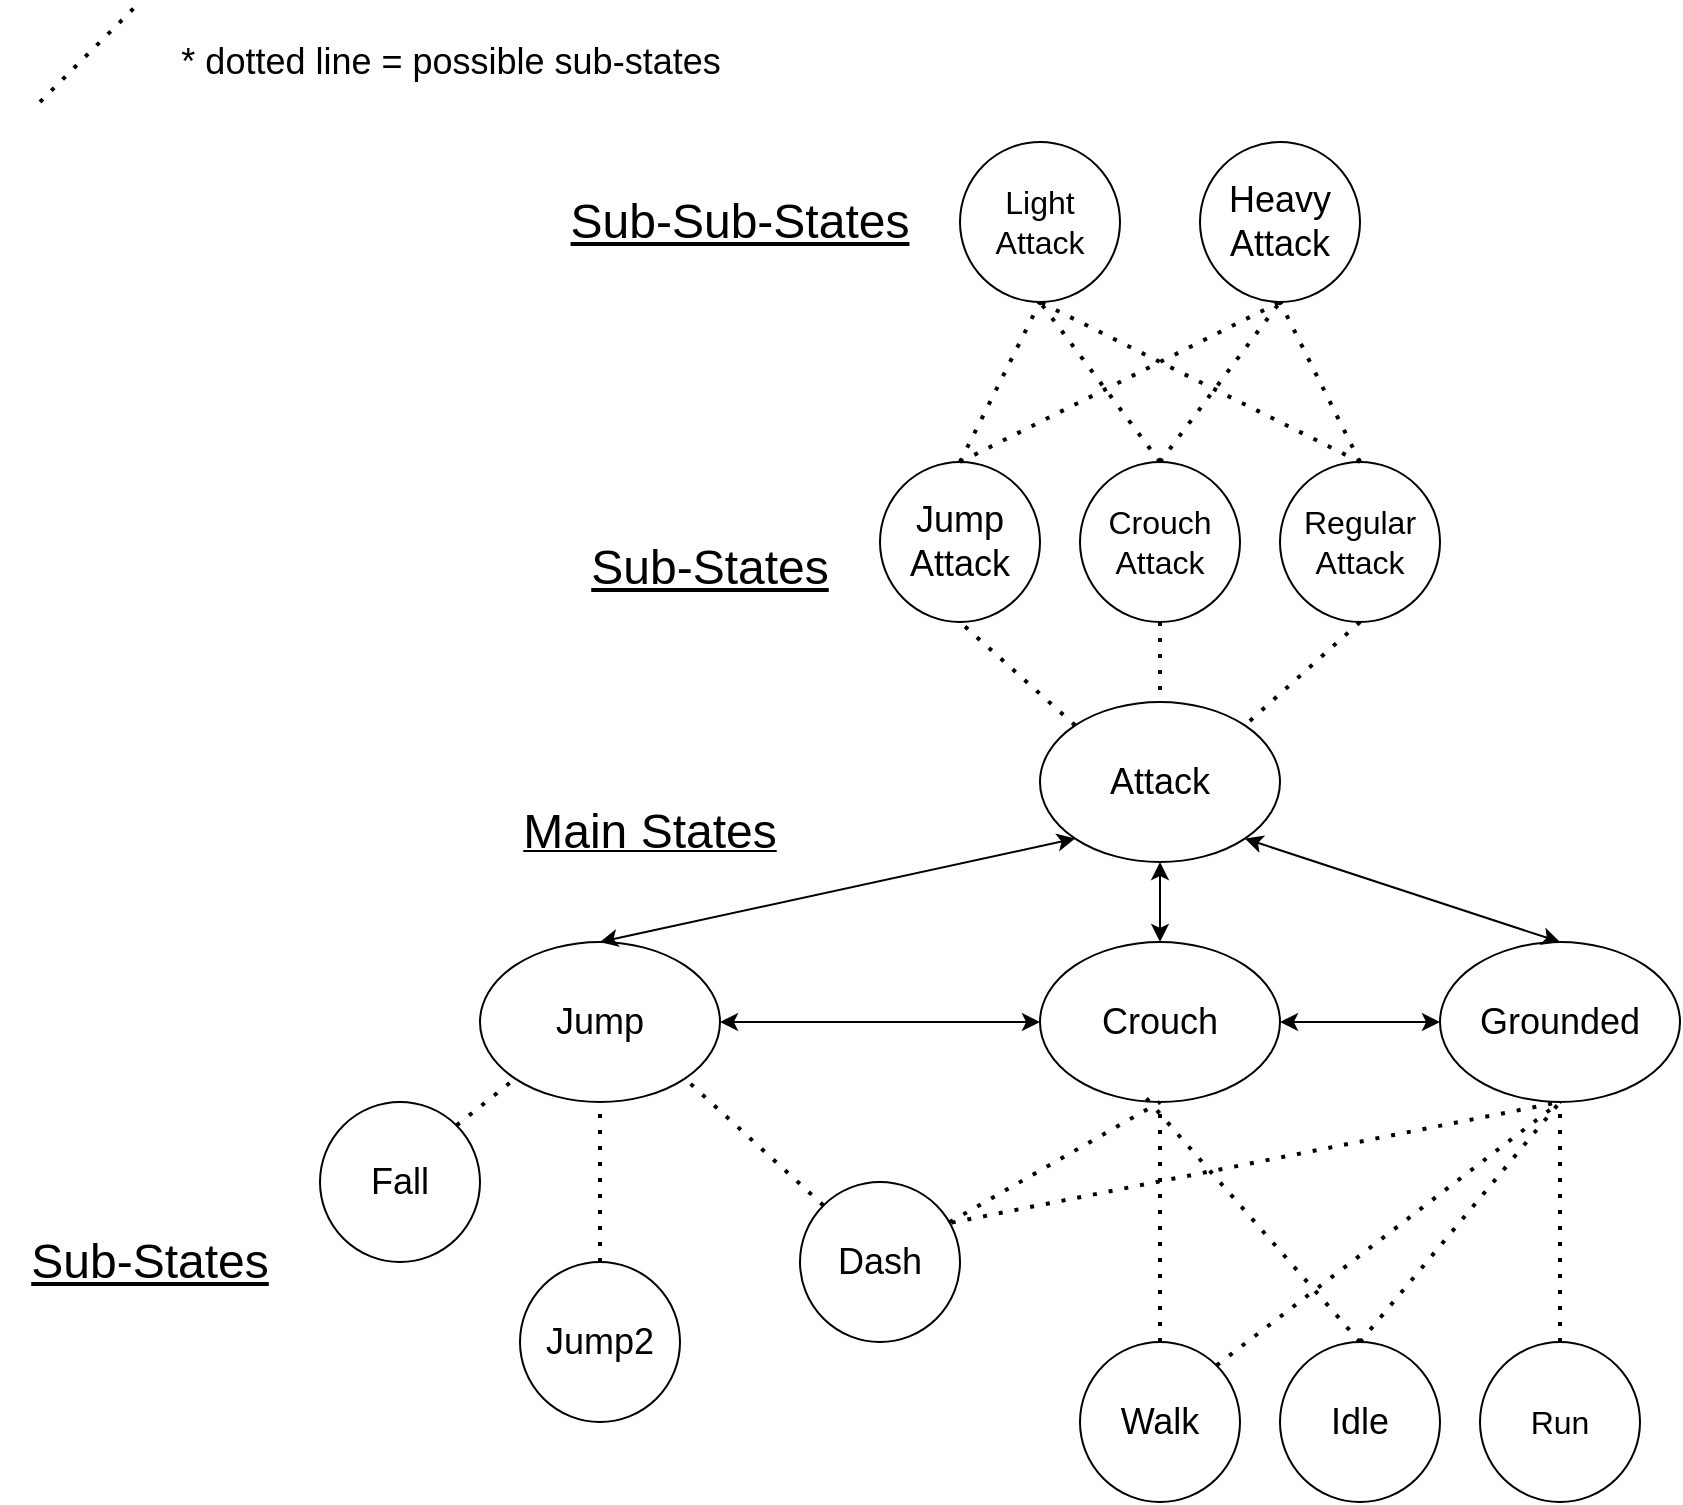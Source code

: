 <mxfile version="22.1.18" type="github">
  <diagram name="Page-1" id="HyB89YEGMgdqJpWn22gh">
    <mxGraphModel dx="1195" dy="628" grid="1" gridSize="10" guides="1" tooltips="1" connect="1" arrows="1" fold="1" page="1" pageScale="1" pageWidth="850" pageHeight="1100" math="0" shadow="0">
      <root>
        <mxCell id="0" />
        <mxCell id="1" parent="0" />
        <mxCell id="dvCwRdVUFwLJAt1pq-4H-1" value="&lt;font style=&quot;font-size: 18px;&quot;&gt;Grounded&lt;/font&gt;" style="ellipse;whiteSpace=wrap;html=1;" vertex="1" parent="1">
          <mxGeometry x="720" y="480" width="120" height="80" as="geometry" />
        </mxCell>
        <mxCell id="dvCwRdVUFwLJAt1pq-4H-2" value="&lt;font style=&quot;font-size: 18px;&quot;&gt;Idle&lt;/font&gt;" style="ellipse;whiteSpace=wrap;html=1;" vertex="1" parent="1">
          <mxGeometry x="640" y="680" width="80" height="80" as="geometry" />
        </mxCell>
        <mxCell id="dvCwRdVUFwLJAt1pq-4H-3" value="&lt;font style=&quot;font-size: 18px;&quot;&gt;Walk&lt;/font&gt;" style="ellipse;whiteSpace=wrap;html=1;" vertex="1" parent="1">
          <mxGeometry x="540" y="680" width="80" height="80" as="geometry" />
        </mxCell>
        <mxCell id="dvCwRdVUFwLJAt1pq-4H-4" value="&lt;font size=&quot;3&quot;&gt;Run&lt;/font&gt;" style="ellipse;whiteSpace=wrap;html=1;" vertex="1" parent="1">
          <mxGeometry x="740" y="680" width="80" height="80" as="geometry" />
        </mxCell>
        <mxCell id="dvCwRdVUFwLJAt1pq-4H-5" value="" style="endArrow=none;dashed=1;html=1;dashPattern=1 3;strokeWidth=2;rounded=0;exitX=1;exitY=0;exitDx=0;exitDy=0;entryX=0.5;entryY=1;entryDx=0;entryDy=0;" edge="1" parent="1" source="dvCwRdVUFwLJAt1pq-4H-3" target="dvCwRdVUFwLJAt1pq-4H-1">
          <mxGeometry width="50" height="50" relative="1" as="geometry">
            <mxPoint x="630" y="600" as="sourcePoint" />
            <mxPoint x="630" y="560" as="targetPoint" />
          </mxGeometry>
        </mxCell>
        <mxCell id="dvCwRdVUFwLJAt1pq-4H-6" value="" style="endArrow=none;dashed=1;html=1;dashPattern=1 3;strokeWidth=2;rounded=0;exitX=0.5;exitY=0;exitDx=0;exitDy=0;entryX=0.5;entryY=1;entryDx=0;entryDy=0;" edge="1" parent="1" source="dvCwRdVUFwLJAt1pq-4H-2" target="dvCwRdVUFwLJAt1pq-4H-1">
          <mxGeometry width="50" height="50" relative="1" as="geometry">
            <mxPoint x="638" y="622" as="sourcePoint" />
            <mxPoint x="688" y="558" as="targetPoint" />
          </mxGeometry>
        </mxCell>
        <mxCell id="dvCwRdVUFwLJAt1pq-4H-7" value="" style="endArrow=none;dashed=1;html=1;dashPattern=1 3;strokeWidth=2;rounded=0;exitX=0.5;exitY=0;exitDx=0;exitDy=0;entryX=0.5;entryY=1;entryDx=0;entryDy=0;" edge="1" parent="1" source="dvCwRdVUFwLJAt1pq-4H-4" target="dvCwRdVUFwLJAt1pq-4H-1">
          <mxGeometry width="50" height="50" relative="1" as="geometry">
            <mxPoint x="648" y="632" as="sourcePoint" />
            <mxPoint x="698" y="568" as="targetPoint" />
          </mxGeometry>
        </mxCell>
        <mxCell id="dvCwRdVUFwLJAt1pq-4H-8" value="&lt;font style=&quot;font-size: 18px;&quot;&gt;Crouch&lt;/font&gt;" style="ellipse;whiteSpace=wrap;html=1;" vertex="1" parent="1">
          <mxGeometry x="520" y="480" width="120" height="80" as="geometry" />
        </mxCell>
        <mxCell id="dvCwRdVUFwLJAt1pq-4H-10" value="" style="endArrow=none;dashed=1;html=1;dashPattern=1 3;strokeWidth=2;rounded=0;exitX=0.5;exitY=0;exitDx=0;exitDy=0;entryX=0.442;entryY=0.975;entryDx=0;entryDy=0;entryPerimeter=0;" edge="1" parent="1" source="dvCwRdVUFwLJAt1pq-4H-2" target="dvCwRdVUFwLJAt1pq-4H-8">
          <mxGeometry width="50" height="50" relative="1" as="geometry">
            <mxPoint x="810" y="650" as="sourcePoint" />
            <mxPoint x="790" y="570" as="targetPoint" />
          </mxGeometry>
        </mxCell>
        <mxCell id="dvCwRdVUFwLJAt1pq-4H-11" value="" style="endArrow=none;dashed=1;html=1;dashPattern=1 3;strokeWidth=2;rounded=0;exitX=0.5;exitY=0;exitDx=0;exitDy=0;" edge="1" parent="1" source="dvCwRdVUFwLJAt1pq-4H-3">
          <mxGeometry width="50" height="50" relative="1" as="geometry">
            <mxPoint x="782" y="662" as="sourcePoint" />
            <mxPoint x="580" y="560" as="targetPoint" />
          </mxGeometry>
        </mxCell>
        <mxCell id="dvCwRdVUFwLJAt1pq-4H-12" value="" style="endArrow=classic;startArrow=classic;html=1;rounded=0;entryX=0;entryY=0.5;entryDx=0;entryDy=0;" edge="1" parent="1" source="dvCwRdVUFwLJAt1pq-4H-8" target="dvCwRdVUFwLJAt1pq-4H-1">
          <mxGeometry width="50" height="50" relative="1" as="geometry">
            <mxPoint x="640" y="570" as="sourcePoint" />
            <mxPoint x="710.711" y="520" as="targetPoint" />
          </mxGeometry>
        </mxCell>
        <mxCell id="dvCwRdVUFwLJAt1pq-4H-13" value="" style="endArrow=none;dashed=1;html=1;dashPattern=1 3;strokeWidth=2;rounded=0;" edge="1" parent="1">
          <mxGeometry width="50" height="50" relative="1" as="geometry">
            <mxPoint x="20" y="60" as="sourcePoint" />
            <mxPoint x="70" y="10" as="targetPoint" />
          </mxGeometry>
        </mxCell>
        <mxCell id="dvCwRdVUFwLJAt1pq-4H-14" value="&lt;font style=&quot;font-size: 18px;&quot;&gt;* dotted line = possible sub-states&lt;/font&gt;" style="text;html=1;align=center;verticalAlign=middle;resizable=0;points=[];autosize=1;strokeColor=none;fillColor=none;" vertex="1" parent="1">
          <mxGeometry x="80" y="20" width="290" height="40" as="geometry" />
        </mxCell>
        <mxCell id="dvCwRdVUFwLJAt1pq-4H-15" value="&lt;font style=&quot;font-size: 18px;&quot;&gt;Jump&lt;/font&gt;" style="ellipse;whiteSpace=wrap;html=1;" vertex="1" parent="1">
          <mxGeometry x="240" y="480" width="120" height="80" as="geometry" />
        </mxCell>
        <mxCell id="dvCwRdVUFwLJAt1pq-4H-16" value="" style="endArrow=classic;startArrow=classic;html=1;rounded=0;exitX=1;exitY=0.5;exitDx=0;exitDy=0;entryX=0;entryY=0.5;entryDx=0;entryDy=0;" edge="1" parent="1" source="dvCwRdVUFwLJAt1pq-4H-15" target="dvCwRdVUFwLJAt1pq-4H-8">
          <mxGeometry width="50" height="50" relative="1" as="geometry">
            <mxPoint x="420" y="550" as="sourcePoint" />
            <mxPoint x="470" y="500" as="targetPoint" />
          </mxGeometry>
        </mxCell>
        <mxCell id="dvCwRdVUFwLJAt1pq-4H-18" value="&lt;font style=&quot;font-size: 18px;&quot;&gt;Fall&lt;/font&gt;" style="ellipse;whiteSpace=wrap;html=1;" vertex="1" parent="1">
          <mxGeometry x="160" y="560" width="80" height="80" as="geometry" />
        </mxCell>
        <mxCell id="dvCwRdVUFwLJAt1pq-4H-19" value="&lt;font style=&quot;font-size: 18px;&quot;&gt;Dash&lt;/font&gt;" style="ellipse;whiteSpace=wrap;html=1;" vertex="1" parent="1">
          <mxGeometry x="400" y="600" width="80" height="80" as="geometry" />
        </mxCell>
        <mxCell id="dvCwRdVUFwLJAt1pq-4H-20" value="&lt;font style=&quot;font-size: 18px;&quot;&gt;Jump2&lt;/font&gt;" style="ellipse;whiteSpace=wrap;html=1;" vertex="1" parent="1">
          <mxGeometry x="260" y="640" width="80" height="80" as="geometry" />
        </mxCell>
        <mxCell id="dvCwRdVUFwLJAt1pq-4H-21" value="" style="endArrow=none;dashed=1;html=1;dashPattern=1 3;strokeWidth=2;rounded=0;exitX=1;exitY=0;exitDx=0;exitDy=0;entryX=0;entryY=1;entryDx=0;entryDy=0;" edge="1" parent="1" source="dvCwRdVUFwLJAt1pq-4H-18" target="dvCwRdVUFwLJAt1pq-4H-15">
          <mxGeometry width="50" height="50" relative="1" as="geometry">
            <mxPoint x="220" y="660" as="sourcePoint" />
            <mxPoint x="240" y="580" as="targetPoint" />
          </mxGeometry>
        </mxCell>
        <mxCell id="dvCwRdVUFwLJAt1pq-4H-22" value="" style="endArrow=none;dashed=1;html=1;dashPattern=1 3;strokeWidth=2;rounded=0;exitX=0.5;exitY=0;exitDx=0;exitDy=0;entryX=0.5;entryY=1;entryDx=0;entryDy=0;" edge="1" parent="1" source="dvCwRdVUFwLJAt1pq-4H-20" target="dvCwRdVUFwLJAt1pq-4H-15">
          <mxGeometry width="50" height="50" relative="1" as="geometry">
            <mxPoint x="198" y="622" as="sourcePoint" />
            <mxPoint x="248" y="568" as="targetPoint" />
            <Array as="points" />
          </mxGeometry>
        </mxCell>
        <mxCell id="dvCwRdVUFwLJAt1pq-4H-23" value="" style="endArrow=none;dashed=1;html=1;dashPattern=1 3;strokeWidth=2;rounded=0;exitX=0;exitY=0;exitDx=0;exitDy=0;entryX=1;entryY=1;entryDx=0;entryDy=0;" edge="1" parent="1" source="dvCwRdVUFwLJAt1pq-4H-19" target="dvCwRdVUFwLJAt1pq-4H-15">
          <mxGeometry width="50" height="50" relative="1" as="geometry">
            <mxPoint x="382" y="622" as="sourcePoint" />
            <mxPoint x="332" y="568" as="targetPoint" />
            <Array as="points" />
          </mxGeometry>
        </mxCell>
        <mxCell id="dvCwRdVUFwLJAt1pq-4H-24" value="&lt;font style=&quot;font-size: 18px;&quot;&gt;Attack&lt;/font&gt;" style="ellipse;whiteSpace=wrap;html=1;" vertex="1" parent="1">
          <mxGeometry x="520" y="360" width="120" height="80" as="geometry" />
        </mxCell>
        <mxCell id="dvCwRdVUFwLJAt1pq-4H-25" value="" style="endArrow=classic;startArrow=classic;html=1;rounded=0;exitX=0;exitY=1;exitDx=0;exitDy=0;entryX=0.5;entryY=0;entryDx=0;entryDy=0;" edge="1" parent="1" source="dvCwRdVUFwLJAt1pq-4H-24" target="dvCwRdVUFwLJAt1pq-4H-15">
          <mxGeometry width="50" height="50" relative="1" as="geometry">
            <mxPoint x="215" y="430" as="sourcePoint" />
            <mxPoint x="395" y="420" as="targetPoint" />
          </mxGeometry>
        </mxCell>
        <mxCell id="dvCwRdVUFwLJAt1pq-4H-26" value="" style="endArrow=classic;startArrow=classic;html=1;rounded=0;exitX=0.5;exitY=1;exitDx=0;exitDy=0;entryX=0.5;entryY=0;entryDx=0;entryDy=0;" edge="1" parent="1" source="dvCwRdVUFwLJAt1pq-4H-24" target="dvCwRdVUFwLJAt1pq-4H-8">
          <mxGeometry width="50" height="50" relative="1" as="geometry">
            <mxPoint x="350" y="540" as="sourcePoint" />
            <mxPoint x="530" y="530" as="targetPoint" />
          </mxGeometry>
        </mxCell>
        <mxCell id="dvCwRdVUFwLJAt1pq-4H-27" value="" style="endArrow=classic;startArrow=classic;html=1;rounded=0;exitX=1;exitY=1;exitDx=0;exitDy=0;entryX=0.5;entryY=0;entryDx=0;entryDy=0;" edge="1" parent="1" source="dvCwRdVUFwLJAt1pq-4H-24" target="dvCwRdVUFwLJAt1pq-4H-1">
          <mxGeometry width="50" height="50" relative="1" as="geometry">
            <mxPoint x="470" y="290" as="sourcePoint" />
            <mxPoint x="590" y="490" as="targetPoint" />
          </mxGeometry>
        </mxCell>
        <mxCell id="dvCwRdVUFwLJAt1pq-4H-29" value="&lt;font style=&quot;font-size: 18px;&quot;&gt;Jump&lt;br&gt;Attack&lt;/font&gt;" style="ellipse;whiteSpace=wrap;html=1;" vertex="1" parent="1">
          <mxGeometry x="440" y="240" width="80" height="80" as="geometry" />
        </mxCell>
        <mxCell id="dvCwRdVUFwLJAt1pq-4H-31" value="&lt;font style=&quot;font-size: 18px;&quot;&gt;Heavy&lt;br&gt;Attack&lt;/font&gt;" style="ellipse;whiteSpace=wrap;html=1;" vertex="1" parent="1">
          <mxGeometry x="600" y="80" width="80" height="80" as="geometry" />
        </mxCell>
        <mxCell id="dvCwRdVUFwLJAt1pq-4H-32" value="&lt;font size=&quot;3&quot;&gt;Crouch&lt;br&gt;Attack&lt;br&gt;&lt;/font&gt;" style="ellipse;whiteSpace=wrap;html=1;" vertex="1" parent="1">
          <mxGeometry x="540" y="240" width="80" height="80" as="geometry" />
        </mxCell>
        <mxCell id="dvCwRdVUFwLJAt1pq-4H-34" value="&lt;font size=&quot;3&quot;&gt;Light&lt;br&gt;Attack&lt;br&gt;&lt;/font&gt;" style="ellipse;whiteSpace=wrap;html=1;" vertex="1" parent="1">
          <mxGeometry x="480" y="80" width="80" height="80" as="geometry" />
        </mxCell>
        <mxCell id="dvCwRdVUFwLJAt1pq-4H-35" value="&lt;font size=&quot;3&quot;&gt;Regular&lt;br&gt;Attack&lt;br&gt;&lt;/font&gt;" style="ellipse;whiteSpace=wrap;html=1;" vertex="1" parent="1">
          <mxGeometry x="640" y="240" width="80" height="80" as="geometry" />
        </mxCell>
        <mxCell id="dvCwRdVUFwLJAt1pq-4H-37" value="" style="endArrow=none;dashed=1;html=1;dashPattern=1 3;strokeWidth=2;rounded=0;exitX=0.5;exitY=1;exitDx=0;exitDy=0;entryX=1;entryY=0;entryDx=0;entryDy=0;" edge="1" parent="1" source="dvCwRdVUFwLJAt1pq-4H-35" target="dvCwRdVUFwLJAt1pq-4H-24">
          <mxGeometry width="50" height="50" relative="1" as="geometry">
            <mxPoint x="757" y="432" as="sourcePoint" />
            <mxPoint x="650" y="350" as="targetPoint" />
          </mxGeometry>
        </mxCell>
        <mxCell id="dvCwRdVUFwLJAt1pq-4H-38" value="" style="endArrow=none;dashed=1;html=1;dashPattern=1 3;strokeWidth=2;rounded=0;exitX=0.5;exitY=1;exitDx=0;exitDy=0;entryX=0.5;entryY=0;entryDx=0;entryDy=0;" edge="1" parent="1" source="dvCwRdVUFwLJAt1pq-4H-32" target="dvCwRdVUFwLJAt1pq-4H-24">
          <mxGeometry width="50" height="50" relative="1" as="geometry">
            <mxPoint x="690" y="330" as="sourcePoint" />
            <mxPoint x="632" y="382" as="targetPoint" />
          </mxGeometry>
        </mxCell>
        <mxCell id="dvCwRdVUFwLJAt1pq-4H-39" value="" style="endArrow=none;dashed=1;html=1;dashPattern=1 3;strokeWidth=2;rounded=0;exitX=0;exitY=0;exitDx=0;exitDy=0;entryX=0.5;entryY=1;entryDx=0;entryDy=0;" edge="1" parent="1" source="dvCwRdVUFwLJAt1pq-4H-24" target="dvCwRdVUFwLJAt1pq-4H-29">
          <mxGeometry width="50" height="50" relative="1" as="geometry">
            <mxPoint x="700" y="340" as="sourcePoint" />
            <mxPoint x="642" y="392" as="targetPoint" />
          </mxGeometry>
        </mxCell>
        <mxCell id="dvCwRdVUFwLJAt1pq-4H-40" value="" style="endArrow=none;dashed=1;html=1;dashPattern=1 3;strokeWidth=2;rounded=0;exitX=0.5;exitY=0;exitDx=0;exitDy=0;entryX=0.5;entryY=1;entryDx=0;entryDy=0;" edge="1" parent="1" source="dvCwRdVUFwLJAt1pq-4H-32" target="dvCwRdVUFwLJAt1pq-4H-31">
          <mxGeometry width="50" height="50" relative="1" as="geometry">
            <mxPoint x="578" y="232" as="sourcePoint" />
            <mxPoint x="520" y="180" as="targetPoint" />
          </mxGeometry>
        </mxCell>
        <mxCell id="dvCwRdVUFwLJAt1pq-4H-41" value="" style="endArrow=none;dashed=1;html=1;dashPattern=1 3;strokeWidth=2;rounded=0;exitX=0.5;exitY=0;exitDx=0;exitDy=0;entryX=0.5;entryY=1;entryDx=0;entryDy=0;" edge="1" parent="1" source="dvCwRdVUFwLJAt1pq-4H-35" target="dvCwRdVUFwLJAt1pq-4H-31">
          <mxGeometry width="50" height="50" relative="1" as="geometry">
            <mxPoint x="558" y="392" as="sourcePoint" />
            <mxPoint x="500" y="340" as="targetPoint" />
          </mxGeometry>
        </mxCell>
        <mxCell id="dvCwRdVUFwLJAt1pq-4H-42" value="" style="endArrow=none;dashed=1;html=1;dashPattern=1 3;strokeWidth=2;rounded=0;exitX=0.5;exitY=0;exitDx=0;exitDy=0;" edge="1" parent="1" source="dvCwRdVUFwLJAt1pq-4H-29">
          <mxGeometry width="50" height="50" relative="1" as="geometry">
            <mxPoint x="590" y="250" as="sourcePoint" />
            <mxPoint x="640" y="160" as="targetPoint" />
          </mxGeometry>
        </mxCell>
        <mxCell id="dvCwRdVUFwLJAt1pq-4H-43" value="" style="endArrow=none;dashed=1;html=1;dashPattern=1 3;strokeWidth=2;rounded=0;exitX=0.5;exitY=0;exitDx=0;exitDy=0;entryX=0.5;entryY=1;entryDx=0;entryDy=0;" edge="1" parent="1" source="dvCwRdVUFwLJAt1pq-4H-35" target="dvCwRdVUFwLJAt1pq-4H-34">
          <mxGeometry width="50" height="50" relative="1" as="geometry">
            <mxPoint x="590" y="250" as="sourcePoint" />
            <mxPoint x="650" y="170" as="targetPoint" />
          </mxGeometry>
        </mxCell>
        <mxCell id="dvCwRdVUFwLJAt1pq-4H-44" value="" style="endArrow=none;dashed=1;html=1;dashPattern=1 3;strokeWidth=2;rounded=0;exitX=0.5;exitY=0;exitDx=0;exitDy=0;" edge="1" parent="1" source="dvCwRdVUFwLJAt1pq-4H-32">
          <mxGeometry width="50" height="50" relative="1" as="geometry">
            <mxPoint x="600" y="260" as="sourcePoint" />
            <mxPoint x="520" y="160" as="targetPoint" />
          </mxGeometry>
        </mxCell>
        <mxCell id="dvCwRdVUFwLJAt1pq-4H-45" value="" style="endArrow=none;dashed=1;html=1;dashPattern=1 3;strokeWidth=2;rounded=0;exitX=0.5;exitY=0;exitDx=0;exitDy=0;entryX=0.5;entryY=1;entryDx=0;entryDy=0;" edge="1" parent="1" source="dvCwRdVUFwLJAt1pq-4H-29" target="dvCwRdVUFwLJAt1pq-4H-34">
          <mxGeometry width="50" height="50" relative="1" as="geometry">
            <mxPoint x="610" y="270" as="sourcePoint" />
            <mxPoint x="670" y="190" as="targetPoint" />
          </mxGeometry>
        </mxCell>
        <mxCell id="dvCwRdVUFwLJAt1pq-4H-46" value="&lt;u&gt;&lt;font style=&quot;font-size: 24px;&quot;&gt;Main States&lt;br&gt;&lt;/font&gt;&lt;/u&gt;" style="text;html=1;strokeColor=none;fillColor=none;align=center;verticalAlign=middle;whiteSpace=wrap;rounded=0;" vertex="1" parent="1">
          <mxGeometry x="240" y="410" width="170" height="30" as="geometry" />
        </mxCell>
        <mxCell id="dvCwRdVUFwLJAt1pq-4H-47" value="&lt;font style=&quot;font-size: 24px;&quot;&gt;&lt;u&gt;Sub-States&lt;/u&gt;&lt;/font&gt;" style="text;html=1;strokeColor=none;fillColor=none;align=center;verticalAlign=middle;whiteSpace=wrap;rounded=0;" vertex="1" parent="1">
          <mxGeometry y="622.5" width="150" height="35" as="geometry" />
        </mxCell>
        <mxCell id="dvCwRdVUFwLJAt1pq-4H-49" value="&lt;font style=&quot;font-size: 24px;&quot;&gt;&lt;u&gt;Sub-States&lt;/u&gt;&lt;/font&gt;" style="text;html=1;strokeColor=none;fillColor=none;align=center;verticalAlign=middle;whiteSpace=wrap;rounded=0;" vertex="1" parent="1">
          <mxGeometry x="280" y="275" width="150" height="35" as="geometry" />
        </mxCell>
        <mxCell id="dvCwRdVUFwLJAt1pq-4H-51" value="&lt;font style=&quot;font-size: 24px;&quot;&gt;&lt;u&gt;Sub-Sub-States&lt;/u&gt;&lt;/font&gt;" style="text;html=1;strokeColor=none;fillColor=none;align=center;verticalAlign=middle;whiteSpace=wrap;rounded=0;" vertex="1" parent="1">
          <mxGeometry x="280" y="102.5" width="180" height="35" as="geometry" />
        </mxCell>
        <mxCell id="dvCwRdVUFwLJAt1pq-4H-53" value="" style="endArrow=none;dashed=1;html=1;dashPattern=1 3;strokeWidth=2;rounded=0;entryX=0.5;entryY=1;entryDx=0;entryDy=0;" edge="1" parent="1" source="dvCwRdVUFwLJAt1pq-4H-19" target="dvCwRdVUFwLJAt1pq-4H-8">
          <mxGeometry width="50" height="50" relative="1" as="geometry">
            <mxPoint x="570" y="690" as="sourcePoint" />
            <mxPoint x="590" y="570" as="targetPoint" />
          </mxGeometry>
        </mxCell>
        <mxCell id="dvCwRdVUFwLJAt1pq-4H-54" value="" style="endArrow=none;dashed=1;html=1;dashPattern=1 3;strokeWidth=2;rounded=0;exitX=0.948;exitY=0.254;exitDx=0;exitDy=0;entryX=0.5;entryY=1;entryDx=0;entryDy=0;exitPerimeter=0;" edge="1" parent="1" source="dvCwRdVUFwLJAt1pq-4H-19" target="dvCwRdVUFwLJAt1pq-4H-1">
          <mxGeometry width="50" height="50" relative="1" as="geometry">
            <mxPoint x="478" y="622" as="sourcePoint" />
            <mxPoint x="780" y="560" as="targetPoint" />
          </mxGeometry>
        </mxCell>
      </root>
    </mxGraphModel>
  </diagram>
</mxfile>
